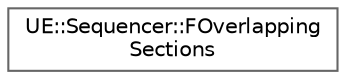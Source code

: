 digraph "Graphical Class Hierarchy"
{
 // INTERACTIVE_SVG=YES
 // LATEX_PDF_SIZE
  bgcolor="transparent";
  edge [fontname=Helvetica,fontsize=10,labelfontname=Helvetica,labelfontsize=10];
  node [fontname=Helvetica,fontsize=10,shape=box,height=0.2,width=0.4];
  rankdir="LR";
  Node0 [id="Node000000",label="UE::Sequencer::FOverlapping\lSections",height=0.2,width=0.4,color="grey40", fillcolor="white", style="filled",URL="$d4/d9c/structUE_1_1Sequencer_1_1FOverlappingSections.html",tooltip=" "];
}
